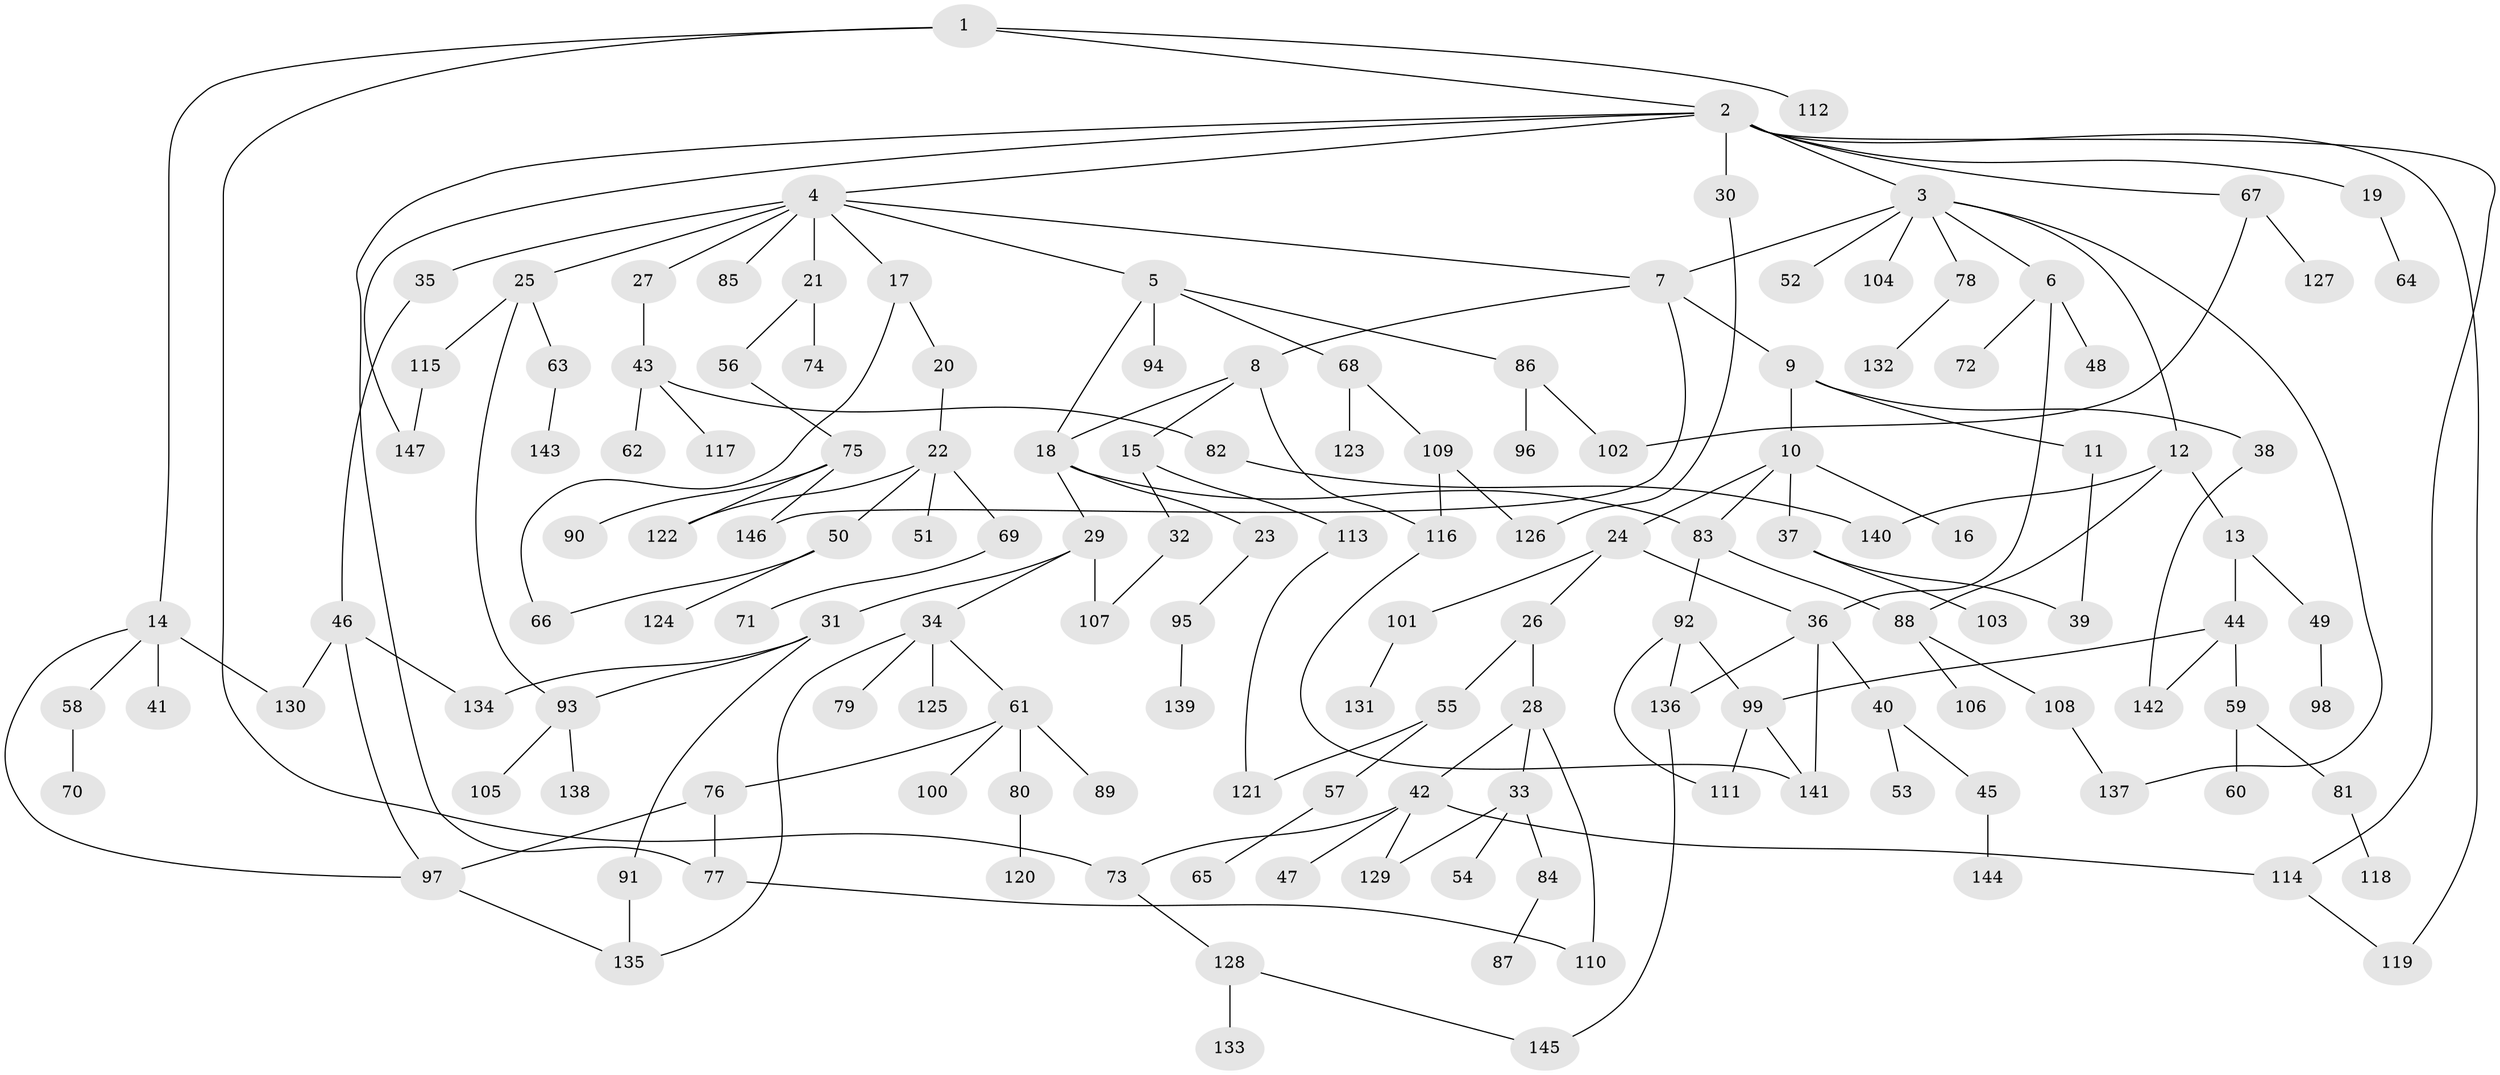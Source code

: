 // coarse degree distribution, {3: 0.16326530612244897, 11: 0.01020408163265306, 10: 0.01020408163265306, 8: 0.01020408163265306, 6: 0.030612244897959183, 7: 0.030612244897959183, 2: 0.23469387755102042, 5: 0.061224489795918366, 1: 0.3469387755102041, 4: 0.10204081632653061}
// Generated by graph-tools (version 1.1) at 2025/41/03/06/25 10:41:29]
// undirected, 147 vertices, 183 edges
graph export_dot {
graph [start="1"]
  node [color=gray90,style=filled];
  1;
  2;
  3;
  4;
  5;
  6;
  7;
  8;
  9;
  10;
  11;
  12;
  13;
  14;
  15;
  16;
  17;
  18;
  19;
  20;
  21;
  22;
  23;
  24;
  25;
  26;
  27;
  28;
  29;
  30;
  31;
  32;
  33;
  34;
  35;
  36;
  37;
  38;
  39;
  40;
  41;
  42;
  43;
  44;
  45;
  46;
  47;
  48;
  49;
  50;
  51;
  52;
  53;
  54;
  55;
  56;
  57;
  58;
  59;
  60;
  61;
  62;
  63;
  64;
  65;
  66;
  67;
  68;
  69;
  70;
  71;
  72;
  73;
  74;
  75;
  76;
  77;
  78;
  79;
  80;
  81;
  82;
  83;
  84;
  85;
  86;
  87;
  88;
  89;
  90;
  91;
  92;
  93;
  94;
  95;
  96;
  97;
  98;
  99;
  100;
  101;
  102;
  103;
  104;
  105;
  106;
  107;
  108;
  109;
  110;
  111;
  112;
  113;
  114;
  115;
  116;
  117;
  118;
  119;
  120;
  121;
  122;
  123;
  124;
  125;
  126;
  127;
  128;
  129;
  130;
  131;
  132;
  133;
  134;
  135;
  136;
  137;
  138;
  139;
  140;
  141;
  142;
  143;
  144;
  145;
  146;
  147;
  1 -- 2;
  1 -- 14;
  1 -- 112;
  1 -- 73;
  2 -- 3;
  2 -- 4;
  2 -- 19;
  2 -- 30;
  2 -- 67;
  2 -- 114;
  2 -- 147;
  2 -- 77;
  2 -- 119;
  3 -- 6;
  3 -- 12;
  3 -- 52;
  3 -- 78;
  3 -- 104;
  3 -- 7;
  3 -- 137;
  4 -- 5;
  4 -- 7;
  4 -- 17;
  4 -- 21;
  4 -- 25;
  4 -- 27;
  4 -- 35;
  4 -- 85;
  5 -- 18;
  5 -- 68;
  5 -- 86;
  5 -- 94;
  6 -- 48;
  6 -- 72;
  6 -- 36;
  7 -- 8;
  7 -- 9;
  7 -- 146;
  8 -- 15;
  8 -- 18;
  8 -- 116;
  9 -- 10;
  9 -- 11;
  9 -- 38;
  10 -- 16;
  10 -- 24;
  10 -- 37;
  10 -- 83;
  11 -- 39;
  12 -- 13;
  12 -- 88;
  12 -- 140;
  13 -- 44;
  13 -- 49;
  14 -- 41;
  14 -- 58;
  14 -- 130;
  14 -- 97;
  15 -- 32;
  15 -- 113;
  17 -- 20;
  17 -- 66;
  18 -- 23;
  18 -- 29;
  18 -- 83;
  19 -- 64;
  20 -- 22;
  21 -- 56;
  21 -- 74;
  22 -- 50;
  22 -- 51;
  22 -- 69;
  22 -- 122;
  23 -- 95;
  24 -- 26;
  24 -- 36;
  24 -- 101;
  25 -- 63;
  25 -- 115;
  25 -- 93;
  26 -- 28;
  26 -- 55;
  27 -- 43;
  28 -- 33;
  28 -- 42;
  28 -- 110;
  29 -- 31;
  29 -- 34;
  29 -- 107;
  30 -- 126;
  31 -- 91;
  31 -- 93;
  31 -- 134;
  32 -- 107;
  33 -- 54;
  33 -- 84;
  33 -- 129;
  34 -- 61;
  34 -- 79;
  34 -- 125;
  34 -- 135;
  35 -- 46;
  36 -- 40;
  36 -- 136;
  36 -- 141;
  37 -- 103;
  37 -- 39;
  38 -- 142;
  40 -- 45;
  40 -- 53;
  42 -- 47;
  42 -- 73;
  42 -- 114;
  42 -- 129;
  43 -- 62;
  43 -- 82;
  43 -- 117;
  44 -- 59;
  44 -- 142;
  44 -- 99;
  45 -- 144;
  46 -- 97;
  46 -- 134;
  46 -- 130;
  49 -- 98;
  50 -- 124;
  50 -- 66;
  55 -- 57;
  55 -- 121;
  56 -- 75;
  57 -- 65;
  58 -- 70;
  59 -- 60;
  59 -- 81;
  61 -- 76;
  61 -- 80;
  61 -- 89;
  61 -- 100;
  63 -- 143;
  67 -- 127;
  67 -- 102;
  68 -- 109;
  68 -- 123;
  69 -- 71;
  73 -- 128;
  75 -- 90;
  75 -- 122;
  75 -- 146;
  76 -- 77;
  76 -- 97;
  77 -- 110;
  78 -- 132;
  80 -- 120;
  81 -- 118;
  82 -- 140;
  83 -- 92;
  83 -- 88;
  84 -- 87;
  86 -- 96;
  86 -- 102;
  88 -- 106;
  88 -- 108;
  91 -- 135;
  92 -- 99;
  92 -- 136;
  92 -- 111;
  93 -- 105;
  93 -- 138;
  95 -- 139;
  97 -- 135;
  99 -- 111;
  99 -- 141;
  101 -- 131;
  108 -- 137;
  109 -- 116;
  109 -- 126;
  113 -- 121;
  114 -- 119;
  115 -- 147;
  116 -- 141;
  128 -- 133;
  128 -- 145;
  136 -- 145;
}
